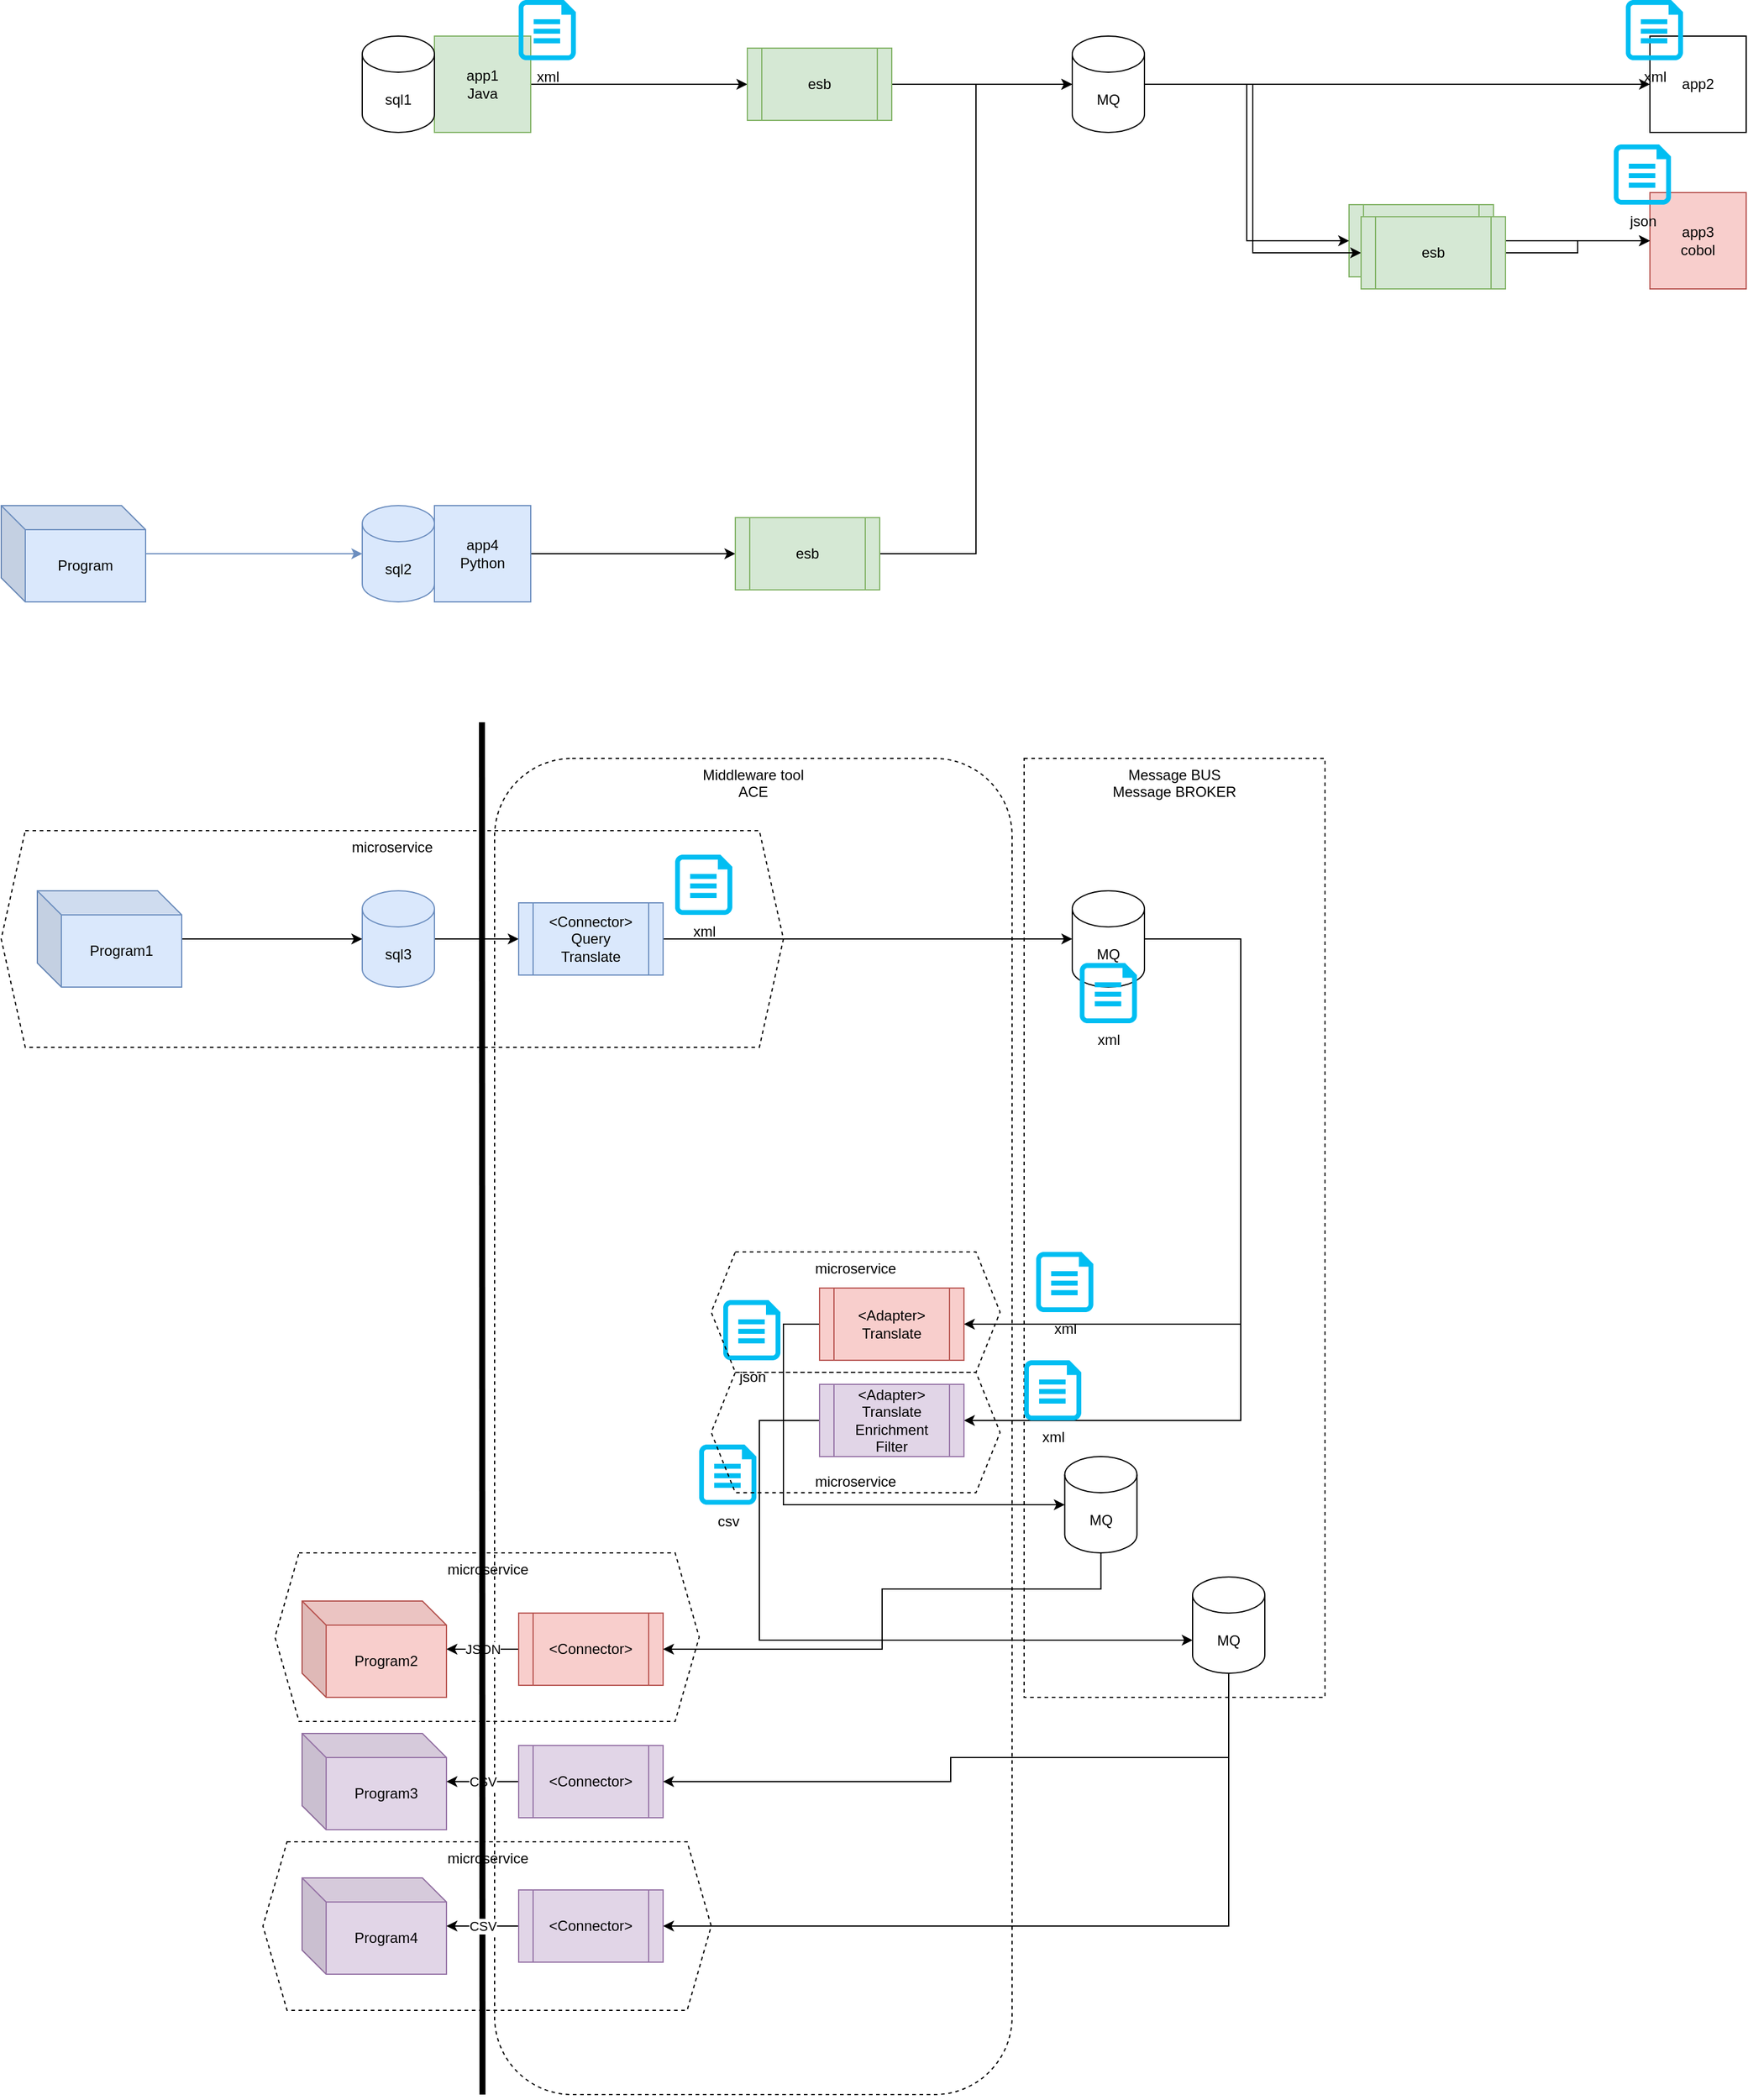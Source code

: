 <mxfile version="18.0.1" type="device" pages="2"><diagram id="Pu4Fdy_9MWhhh-E-JGAC" name="Page-1"><mxGraphModel dx="2912" dy="1217" grid="1" gridSize="10" guides="1" tooltips="1" connect="1" arrows="1" fold="1" page="1" pageScale="1" pageWidth="850" pageHeight="1100" math="0" shadow="0"><root><mxCell id="0"/><mxCell id="1" parent="0"/><mxCell id="mDsIFckHPxXgwcV-gGoP-143" value="microservice" style="shape=hexagon;perimeter=hexagonPerimeter2;whiteSpace=wrap;html=1;fixedSize=1;dashed=1;fillColor=none;verticalAlign=top;" vertex="1" parent="1"><mxGeometry x="-32.5" y="1550" width="372.5" height="140" as="geometry"/></mxCell><mxCell id="mDsIFckHPxXgwcV-gGoP-142" value="microservice" style="shape=hexagon;perimeter=hexagonPerimeter2;whiteSpace=wrap;html=1;fixedSize=1;dashed=1;fillColor=none;verticalAlign=top;" vertex="1" parent="1"><mxGeometry x="-22.5" y="1310" width="352.5" height="140" as="geometry"/></mxCell><mxCell id="mDsIFckHPxXgwcV-gGoP-141" value="microservice" style="shape=hexagon;perimeter=hexagonPerimeter2;whiteSpace=wrap;html=1;fixedSize=1;dashed=1;fillColor=none;verticalAlign=top;" vertex="1" parent="1"><mxGeometry x="-250" y="710" width="650" height="180" as="geometry"/></mxCell><mxCell id="mDsIFckHPxXgwcV-gGoP-120" value="Middleware tool&lt;br&gt;ACE" style="rounded=1;whiteSpace=wrap;html=1;dashed=1;fillColor=none;verticalAlign=top;" vertex="1" parent="1"><mxGeometry x="160" y="650" width="430" height="1110" as="geometry"/></mxCell><mxCell id="mDsIFckHPxXgwcV-gGoP-115" value="Message BUS&lt;br&gt;Message BROKER" style="rounded=0;whiteSpace=wrap;html=1;fillColor=none;dashed=1;verticalAlign=top;" vertex="1" parent="1"><mxGeometry x="600" y="650" width="250" height="780" as="geometry"/></mxCell><mxCell id="mDsIFckHPxXgwcV-gGoP-7" style="edgeStyle=orthogonalEdgeStyle;rounded=0;orthogonalLoop=1;jettySize=auto;html=1;" edge="1" parent="1" source="mDsIFckHPxXgwcV-gGoP-1" target="mDsIFckHPxXgwcV-gGoP-4"><mxGeometry relative="1" as="geometry"/></mxCell><mxCell id="mDsIFckHPxXgwcV-gGoP-1" value="app1&lt;br&gt;Java" style="whiteSpace=wrap;html=1;aspect=fixed;fillColor=#d5e8d4;strokeColor=#82b366;" vertex="1" parent="1"><mxGeometry x="110" y="50" width="80" height="80" as="geometry"/></mxCell><mxCell id="mDsIFckHPxXgwcV-gGoP-2" value="app2" style="whiteSpace=wrap;html=1;aspect=fixed;" vertex="1" parent="1"><mxGeometry x="1120" y="50" width="80" height="80" as="geometry"/></mxCell><mxCell id="mDsIFckHPxXgwcV-gGoP-3" value="app3&lt;br&gt;cobol" style="whiteSpace=wrap;html=1;aspect=fixed;fillColor=#f8cecc;strokeColor=#b85450;" vertex="1" parent="1"><mxGeometry x="1120" y="180" width="80" height="80" as="geometry"/></mxCell><mxCell id="mDsIFckHPxXgwcV-gGoP-9" style="edgeStyle=orthogonalEdgeStyle;rounded=0;orthogonalLoop=1;jettySize=auto;html=1;entryX=0;entryY=0.5;entryDx=0;entryDy=0;entryPerimeter=0;" edge="1" parent="1" source="mDsIFckHPxXgwcV-gGoP-4" target="mDsIFckHPxXgwcV-gGoP-6"><mxGeometry relative="1" as="geometry"/></mxCell><mxCell id="mDsIFckHPxXgwcV-gGoP-4" value="esb" style="shape=process;whiteSpace=wrap;html=1;backgroundOutline=1;fillColor=#d5e8d4;strokeColor=#82b366;" vertex="1" parent="1"><mxGeometry x="370" y="60" width="120" height="60" as="geometry"/></mxCell><mxCell id="mDsIFckHPxXgwcV-gGoP-12" style="edgeStyle=orthogonalEdgeStyle;rounded=0;orthogonalLoop=1;jettySize=auto;html=1;" edge="1" parent="1" source="mDsIFckHPxXgwcV-gGoP-5" target="mDsIFckHPxXgwcV-gGoP-3"><mxGeometry relative="1" as="geometry"/></mxCell><mxCell id="mDsIFckHPxXgwcV-gGoP-5" value="esb" style="shape=process;whiteSpace=wrap;html=1;backgroundOutline=1;fillColor=#d5e8d4;strokeColor=#82b366;" vertex="1" parent="1"><mxGeometry x="870" y="190" width="120" height="60" as="geometry"/></mxCell><mxCell id="mDsIFckHPxXgwcV-gGoP-10" style="edgeStyle=orthogonalEdgeStyle;rounded=0;orthogonalLoop=1;jettySize=auto;html=1;entryX=0;entryY=0.5;entryDx=0;entryDy=0;" edge="1" parent="1" source="mDsIFckHPxXgwcV-gGoP-6" target="mDsIFckHPxXgwcV-gGoP-2"><mxGeometry relative="1" as="geometry"/></mxCell><mxCell id="mDsIFckHPxXgwcV-gGoP-11" style="edgeStyle=orthogonalEdgeStyle;rounded=0;orthogonalLoop=1;jettySize=auto;html=1;entryX=0;entryY=0.5;entryDx=0;entryDy=0;" edge="1" parent="1" source="mDsIFckHPxXgwcV-gGoP-6" target="mDsIFckHPxXgwcV-gGoP-5"><mxGeometry relative="1" as="geometry"/></mxCell><mxCell id="mDsIFckHPxXgwcV-gGoP-94" style="edgeStyle=orthogonalEdgeStyle;rounded=0;orthogonalLoop=1;jettySize=auto;html=1;entryX=0;entryY=0.5;entryDx=0;entryDy=0;" edge="1" parent="1" source="mDsIFckHPxXgwcV-gGoP-6" target="mDsIFckHPxXgwcV-gGoP-93"><mxGeometry relative="1" as="geometry"/></mxCell><mxCell id="mDsIFckHPxXgwcV-gGoP-6" value="MQ" style="shape=cylinder3;whiteSpace=wrap;html=1;boundedLbl=1;backgroundOutline=1;size=15;" vertex="1" parent="1"><mxGeometry x="640" y="50" width="60" height="80" as="geometry"/></mxCell><mxCell id="mDsIFckHPxXgwcV-gGoP-13" value="xml" style="verticalLabelPosition=bottom;html=1;verticalAlign=top;align=center;strokeColor=none;fillColor=#00BEF2;shape=mxgraph.azure.cloud_services_configuration_file;pointerEvents=1;" vertex="1" parent="1"><mxGeometry x="180" y="20" width="47.5" height="50" as="geometry"/></mxCell><mxCell id="mDsIFckHPxXgwcV-gGoP-14" value="xml" style="verticalLabelPosition=bottom;html=1;verticalAlign=top;align=center;strokeColor=none;fillColor=#00BEF2;shape=mxgraph.azure.cloud_services_configuration_file;pointerEvents=1;" vertex="1" parent="1"><mxGeometry x="1100" y="20" width="47.5" height="50" as="geometry"/></mxCell><mxCell id="mDsIFckHPxXgwcV-gGoP-15" value="json" style="verticalLabelPosition=bottom;html=1;verticalAlign=top;align=center;strokeColor=none;fillColor=#00BEF2;shape=mxgraph.azure.cloud_services_configuration_file;pointerEvents=1;" vertex="1" parent="1"><mxGeometry x="1090" y="140" width="47.5" height="50" as="geometry"/></mxCell><mxCell id="mDsIFckHPxXgwcV-gGoP-16" value="sql1" style="shape=cylinder3;whiteSpace=wrap;html=1;boundedLbl=1;backgroundOutline=1;size=15;" vertex="1" parent="1"><mxGeometry x="50" y="50" width="60" height="80" as="geometry"/></mxCell><mxCell id="mDsIFckHPxXgwcV-gGoP-19" style="edgeStyle=orthogonalEdgeStyle;rounded=0;orthogonalLoop=1;jettySize=auto;html=1;entryX=0;entryY=0.5;entryDx=0;entryDy=0;entryPerimeter=0;fillColor=#dae8fc;strokeColor=#6c8ebf;" edge="1" parent="1" source="mDsIFckHPxXgwcV-gGoP-17" target="mDsIFckHPxXgwcV-gGoP-18"><mxGeometry relative="1" as="geometry"/></mxCell><mxCell id="mDsIFckHPxXgwcV-gGoP-17" value="Program" style="shape=cube;whiteSpace=wrap;html=1;boundedLbl=1;backgroundOutline=1;darkOpacity=0.05;darkOpacity2=0.1;fillColor=#dae8fc;strokeColor=#6c8ebf;" vertex="1" parent="1"><mxGeometry x="-250" y="440" width="120" height="80" as="geometry"/></mxCell><mxCell id="mDsIFckHPxXgwcV-gGoP-18" value="sql2" style="shape=cylinder3;whiteSpace=wrap;html=1;boundedLbl=1;backgroundOutline=1;size=15;fillColor=#dae8fc;strokeColor=#6c8ebf;" vertex="1" parent="1"><mxGeometry x="50" y="440" width="60" height="80" as="geometry"/></mxCell><mxCell id="mDsIFckHPxXgwcV-gGoP-91" style="edgeStyle=orthogonalEdgeStyle;rounded=0;orthogonalLoop=1;jettySize=auto;html=1;entryX=0;entryY=0.5;entryDx=0;entryDy=0;" edge="1" parent="1" source="mDsIFckHPxXgwcV-gGoP-89" target="mDsIFckHPxXgwcV-gGoP-90"><mxGeometry relative="1" as="geometry"/></mxCell><mxCell id="mDsIFckHPxXgwcV-gGoP-89" value="app4&lt;br&gt;Python" style="whiteSpace=wrap;html=1;aspect=fixed;fillColor=#dae8fc;strokeColor=#6c8ebf;" vertex="1" parent="1"><mxGeometry x="110" y="440" width="80" height="80" as="geometry"/></mxCell><mxCell id="mDsIFckHPxXgwcV-gGoP-92" style="edgeStyle=orthogonalEdgeStyle;rounded=0;orthogonalLoop=1;jettySize=auto;html=1;entryX=0;entryY=0.5;entryDx=0;entryDy=0;entryPerimeter=0;" edge="1" parent="1" source="mDsIFckHPxXgwcV-gGoP-90" target="mDsIFckHPxXgwcV-gGoP-6"><mxGeometry relative="1" as="geometry"/></mxCell><mxCell id="mDsIFckHPxXgwcV-gGoP-90" value="esb" style="shape=process;whiteSpace=wrap;html=1;backgroundOutline=1;fillColor=#d5e8d4;strokeColor=#82b366;" vertex="1" parent="1"><mxGeometry x="360" y="450" width="120" height="60" as="geometry"/></mxCell><mxCell id="mDsIFckHPxXgwcV-gGoP-95" style="edgeStyle=orthogonalEdgeStyle;rounded=0;orthogonalLoop=1;jettySize=auto;html=1;entryX=0;entryY=0.5;entryDx=0;entryDy=0;" edge="1" parent="1" source="mDsIFckHPxXgwcV-gGoP-93" target="mDsIFckHPxXgwcV-gGoP-3"><mxGeometry relative="1" as="geometry"/></mxCell><mxCell id="mDsIFckHPxXgwcV-gGoP-93" value="esb" style="shape=process;whiteSpace=wrap;html=1;backgroundOutline=1;fillColor=#d5e8d4;strokeColor=#82b366;" vertex="1" parent="1"><mxGeometry x="880" y="200" width="120" height="60" as="geometry"/></mxCell><mxCell id="mDsIFckHPxXgwcV-gGoP-105" style="edgeStyle=orthogonalEdgeStyle;rounded=0;orthogonalLoop=1;jettySize=auto;html=1;entryX=0;entryY=0.5;entryDx=0;entryDy=0;" edge="1" parent="1" source="mDsIFckHPxXgwcV-gGoP-99" target="mDsIFckHPxXgwcV-gGoP-104"><mxGeometry relative="1" as="geometry"/></mxCell><mxCell id="mDsIFckHPxXgwcV-gGoP-99" value="sql3" style="shape=cylinder3;whiteSpace=wrap;html=1;boundedLbl=1;backgroundOutline=1;size=15;fillColor=#dae8fc;strokeColor=#6c8ebf;" vertex="1" parent="1"><mxGeometry x="50" y="760" width="60" height="80" as="geometry"/></mxCell><mxCell id="mDsIFckHPxXgwcV-gGoP-101" style="edgeStyle=orthogonalEdgeStyle;rounded=0;orthogonalLoop=1;jettySize=auto;html=1;" edge="1" parent="1" source="mDsIFckHPxXgwcV-gGoP-100" target="mDsIFckHPxXgwcV-gGoP-99"><mxGeometry relative="1" as="geometry"/></mxCell><mxCell id="mDsIFckHPxXgwcV-gGoP-100" value="Program1" style="shape=cube;whiteSpace=wrap;html=1;boundedLbl=1;backgroundOutline=1;darkOpacity=0.05;darkOpacity2=0.1;fillColor=#dae8fc;strokeColor=#6c8ebf;" vertex="1" parent="1"><mxGeometry x="-220" y="760" width="120" height="80" as="geometry"/></mxCell><mxCell id="mDsIFckHPxXgwcV-gGoP-102" value="Program2" style="shape=cube;whiteSpace=wrap;html=1;boundedLbl=1;backgroundOutline=1;darkOpacity=0.05;darkOpacity2=0.1;fillColor=#f8cecc;strokeColor=#b85450;" vertex="1" parent="1"><mxGeometry y="1350" width="120" height="80" as="geometry"/></mxCell><mxCell id="mDsIFckHPxXgwcV-gGoP-103" value="Program3" style="shape=cube;whiteSpace=wrap;html=1;boundedLbl=1;backgroundOutline=1;darkOpacity=0.05;darkOpacity2=0.1;fillColor=#e1d5e7;strokeColor=#9673a6;" vertex="1" parent="1"><mxGeometry y="1460" width="120" height="80" as="geometry"/></mxCell><mxCell id="mDsIFckHPxXgwcV-gGoP-107" style="edgeStyle=orthogonalEdgeStyle;rounded=0;orthogonalLoop=1;jettySize=auto;html=1;" edge="1" parent="1" source="mDsIFckHPxXgwcV-gGoP-104" target="mDsIFckHPxXgwcV-gGoP-106"><mxGeometry relative="1" as="geometry"/></mxCell><mxCell id="mDsIFckHPxXgwcV-gGoP-104" value="&amp;lt;Connector&amp;gt;&lt;br&gt;Query&lt;br&gt;Translate" style="shape=process;whiteSpace=wrap;html=1;backgroundOutline=1;fillColor=#dae8fc;strokeColor=#6c8ebf;" vertex="1" parent="1"><mxGeometry x="180" y="770" width="120" height="60" as="geometry"/></mxCell><mxCell id="mDsIFckHPxXgwcV-gGoP-113" style="edgeStyle=orthogonalEdgeStyle;rounded=0;orthogonalLoop=1;jettySize=auto;html=1;entryX=1;entryY=0.5;entryDx=0;entryDy=0;" edge="1" parent="1" source="mDsIFckHPxXgwcV-gGoP-106" target="mDsIFckHPxXgwcV-gGoP-122"><mxGeometry relative="1" as="geometry"><Array as="points"><mxPoint x="780" y="800"/><mxPoint x="780" y="1120"/></Array></mxGeometry></mxCell><mxCell id="mDsIFckHPxXgwcV-gGoP-125" style="edgeStyle=orthogonalEdgeStyle;rounded=0;orthogonalLoop=1;jettySize=auto;html=1;strokeWidth=1;entryX=1;entryY=0.5;entryDx=0;entryDy=0;" edge="1" parent="1" source="mDsIFckHPxXgwcV-gGoP-106" target="mDsIFckHPxXgwcV-gGoP-123"><mxGeometry relative="1" as="geometry"><mxPoint x="750" y="1290" as="targetPoint"/><Array as="points"><mxPoint x="780" y="800"/><mxPoint x="780" y="1200"/></Array></mxGeometry></mxCell><mxCell id="mDsIFckHPxXgwcV-gGoP-106" value="MQ" style="shape=cylinder3;whiteSpace=wrap;html=1;boundedLbl=1;backgroundOutline=1;size=15;" vertex="1" parent="1"><mxGeometry x="640" y="760" width="60" height="80" as="geometry"/></mxCell><mxCell id="mDsIFckHPxXgwcV-gGoP-110" value="JSON" style="edgeStyle=orthogonalEdgeStyle;rounded=0;orthogonalLoop=1;jettySize=auto;html=1;" edge="1" parent="1" source="mDsIFckHPxXgwcV-gGoP-108" target="mDsIFckHPxXgwcV-gGoP-102"><mxGeometry relative="1" as="geometry"/></mxCell><mxCell id="mDsIFckHPxXgwcV-gGoP-108" value="&amp;lt;Connector&amp;gt;" style="shape=process;whiteSpace=wrap;html=1;backgroundOutline=1;fillColor=#f8cecc;strokeColor=#b85450;" vertex="1" parent="1"><mxGeometry x="180" y="1360" width="120" height="60" as="geometry"/></mxCell><mxCell id="mDsIFckHPxXgwcV-gGoP-109" value="xml" style="verticalLabelPosition=bottom;html=1;verticalAlign=top;align=center;strokeColor=none;fillColor=#00BEF2;shape=mxgraph.azure.cloud_services_configuration_file;pointerEvents=1;" vertex="1" parent="1"><mxGeometry x="310" y="730" width="47.5" height="50" as="geometry"/></mxCell><mxCell id="mDsIFckHPxXgwcV-gGoP-112" value="CSV" style="edgeStyle=orthogonalEdgeStyle;rounded=0;orthogonalLoop=1;jettySize=auto;html=1;" edge="1" parent="1" source="mDsIFckHPxXgwcV-gGoP-111" target="mDsIFckHPxXgwcV-gGoP-103"><mxGeometry relative="1" as="geometry"/></mxCell><mxCell id="mDsIFckHPxXgwcV-gGoP-111" value="&amp;lt;Connector&amp;gt;" style="shape=process;whiteSpace=wrap;html=1;backgroundOutline=1;fillColor=#e1d5e7;strokeColor=#9673a6;" vertex="1" parent="1"><mxGeometry x="180" y="1470" width="120" height="60" as="geometry"/></mxCell><mxCell id="mDsIFckHPxXgwcV-gGoP-117" value="xml" style="verticalLabelPosition=bottom;html=1;verticalAlign=top;align=center;strokeColor=none;fillColor=#00BEF2;shape=mxgraph.azure.cloud_services_configuration_file;pointerEvents=1;" vertex="1" parent="1"><mxGeometry x="646.25" y="820" width="47.5" height="50" as="geometry"/></mxCell><mxCell id="mDsIFckHPxXgwcV-gGoP-118" value="xml" style="verticalLabelPosition=bottom;html=1;verticalAlign=top;align=center;strokeColor=none;fillColor=#00BEF2;shape=mxgraph.azure.cloud_services_configuration_file;pointerEvents=1;" vertex="1" parent="1"><mxGeometry x="610" y="1060" width="47.5" height="50" as="geometry"/></mxCell><mxCell id="mDsIFckHPxXgwcV-gGoP-119" value="xml" style="verticalLabelPosition=bottom;html=1;verticalAlign=top;align=center;strokeColor=none;fillColor=#00BEF2;shape=mxgraph.azure.cloud_services_configuration_file;pointerEvents=1;" vertex="1" parent="1"><mxGeometry x="600" y="1150" width="47.5" height="50" as="geometry"/></mxCell><mxCell id="mDsIFckHPxXgwcV-gGoP-121" value="" style="endArrow=none;html=1;rounded=0;strokeWidth=5;" edge="1" parent="1"><mxGeometry width="50" height="50" relative="1" as="geometry"><mxPoint x="149.92" y="1760" as="sourcePoint"/><mxPoint x="149.5" y="620" as="targetPoint"/></mxGeometry></mxCell><mxCell id="mDsIFckHPxXgwcV-gGoP-131" style="edgeStyle=orthogonalEdgeStyle;rounded=0;orthogonalLoop=1;jettySize=auto;html=1;entryX=0;entryY=0.5;entryDx=0;entryDy=0;entryPerimeter=0;strokeWidth=1;" edge="1" parent="1" source="mDsIFckHPxXgwcV-gGoP-122" target="mDsIFckHPxXgwcV-gGoP-129"><mxGeometry relative="1" as="geometry"><Array as="points"><mxPoint x="400" y="1120"/><mxPoint x="400" y="1270"/></Array></mxGeometry></mxCell><mxCell id="mDsIFckHPxXgwcV-gGoP-122" value="&amp;lt;Adapter&amp;gt;&lt;br&gt;Translate" style="shape=process;whiteSpace=wrap;html=1;backgroundOutline=1;fillColor=#f8cecc;strokeColor=#b85450;" vertex="1" parent="1"><mxGeometry x="430" y="1090" width="120" height="60" as="geometry"/></mxCell><mxCell id="mDsIFckHPxXgwcV-gGoP-132" style="edgeStyle=orthogonalEdgeStyle;rounded=0;orthogonalLoop=1;jettySize=auto;html=1;entryX=0;entryY=0;entryDx=0;entryDy=52.5;entryPerimeter=0;strokeWidth=1;" edge="1" parent="1" source="mDsIFckHPxXgwcV-gGoP-123" target="mDsIFckHPxXgwcV-gGoP-130"><mxGeometry relative="1" as="geometry"><Array as="points"><mxPoint x="380" y="1200"/><mxPoint x="380" y="1383"/></Array></mxGeometry></mxCell><mxCell id="mDsIFckHPxXgwcV-gGoP-123" value="&amp;lt;Adapter&amp;gt;&lt;br&gt;Translate&lt;br&gt;Enrichment&lt;br&gt;Filter" style="shape=process;whiteSpace=wrap;html=1;backgroundOutline=1;fillColor=#e1d5e7;strokeColor=#9673a6;" vertex="1" parent="1"><mxGeometry x="430" y="1170" width="120" height="60" as="geometry"/></mxCell><mxCell id="mDsIFckHPxXgwcV-gGoP-135" style="edgeStyle=orthogonalEdgeStyle;rounded=0;orthogonalLoop=1;jettySize=auto;html=1;entryX=1;entryY=0.5;entryDx=0;entryDy=0;strokeWidth=1;" edge="1" parent="1" source="mDsIFckHPxXgwcV-gGoP-129" target="mDsIFckHPxXgwcV-gGoP-108"><mxGeometry relative="1" as="geometry"><Array as="points"><mxPoint x="664" y="1340"/><mxPoint x="482" y="1340"/><mxPoint x="482" y="1390"/></Array></mxGeometry></mxCell><mxCell id="mDsIFckHPxXgwcV-gGoP-129" value="MQ" style="shape=cylinder3;whiteSpace=wrap;html=1;boundedLbl=1;backgroundOutline=1;size=15;" vertex="1" parent="1"><mxGeometry x="633.75" y="1230" width="60" height="80" as="geometry"/></mxCell><mxCell id="mDsIFckHPxXgwcV-gGoP-136" style="edgeStyle=orthogonalEdgeStyle;rounded=0;orthogonalLoop=1;jettySize=auto;html=1;entryX=1;entryY=0.5;entryDx=0;entryDy=0;strokeWidth=1;" edge="1" parent="1" source="mDsIFckHPxXgwcV-gGoP-130" target="mDsIFckHPxXgwcV-gGoP-111"><mxGeometry relative="1" as="geometry"><Array as="points"><mxPoint x="770" y="1480"/><mxPoint x="539" y="1480"/><mxPoint x="539" y="1500"/></Array></mxGeometry></mxCell><mxCell id="mDsIFckHPxXgwcV-gGoP-140" style="edgeStyle=orthogonalEdgeStyle;rounded=0;orthogonalLoop=1;jettySize=auto;html=1;entryX=1;entryY=0.5;entryDx=0;entryDy=0;strokeWidth=1;" edge="1" parent="1" source="mDsIFckHPxXgwcV-gGoP-130" target="mDsIFckHPxXgwcV-gGoP-139"><mxGeometry relative="1" as="geometry"><Array as="points"><mxPoint x="770" y="1620"/></Array></mxGeometry></mxCell><mxCell id="mDsIFckHPxXgwcV-gGoP-130" value="MQ" style="shape=cylinder3;whiteSpace=wrap;html=1;boundedLbl=1;backgroundOutline=1;size=15;" vertex="1" parent="1"><mxGeometry x="740" y="1330" width="60" height="80" as="geometry"/></mxCell><mxCell id="mDsIFckHPxXgwcV-gGoP-133" value="json" style="verticalLabelPosition=bottom;html=1;verticalAlign=top;align=center;strokeColor=none;fillColor=#00BEF2;shape=mxgraph.azure.cloud_services_configuration_file;pointerEvents=1;" vertex="1" parent="1"><mxGeometry x="350" y="1100" width="47.5" height="50" as="geometry"/></mxCell><mxCell id="mDsIFckHPxXgwcV-gGoP-134" value="csv" style="verticalLabelPosition=bottom;html=1;verticalAlign=top;align=center;strokeColor=none;fillColor=#00BEF2;shape=mxgraph.azure.cloud_services_configuration_file;pointerEvents=1;" vertex="1" parent="1"><mxGeometry x="330" y="1220" width="47.5" height="50" as="geometry"/></mxCell><mxCell id="mDsIFckHPxXgwcV-gGoP-137" value="Program4" style="shape=cube;whiteSpace=wrap;html=1;boundedLbl=1;backgroundOutline=1;darkOpacity=0.05;darkOpacity2=0.1;fillColor=#e1d5e7;strokeColor=#9673a6;" vertex="1" parent="1"><mxGeometry y="1580" width="120" height="80" as="geometry"/></mxCell><mxCell id="mDsIFckHPxXgwcV-gGoP-138" value="CSV" style="edgeStyle=orthogonalEdgeStyle;rounded=0;orthogonalLoop=1;jettySize=auto;html=1;" edge="1" parent="1" source="mDsIFckHPxXgwcV-gGoP-139" target="mDsIFckHPxXgwcV-gGoP-137"><mxGeometry relative="1" as="geometry"/></mxCell><mxCell id="mDsIFckHPxXgwcV-gGoP-139" value="&amp;lt;Connector&amp;gt;" style="shape=process;whiteSpace=wrap;html=1;backgroundOutline=1;fillColor=#e1d5e7;strokeColor=#9673a6;" vertex="1" parent="1"><mxGeometry x="180" y="1590" width="120" height="60" as="geometry"/></mxCell><mxCell id="mDsIFckHPxXgwcV-gGoP-144" value="microservice" style="shape=hexagon;perimeter=hexagonPerimeter2;whiteSpace=wrap;html=1;fixedSize=1;dashed=1;fillColor=none;verticalAlign=top;" vertex="1" parent="1"><mxGeometry x="340" y="1060" width="240" height="100" as="geometry"/></mxCell><mxCell id="mDsIFckHPxXgwcV-gGoP-147" value="microservice" style="shape=hexagon;perimeter=hexagonPerimeter2;whiteSpace=wrap;html=1;fixedSize=1;dashed=1;fillColor=none;verticalAlign=bottom;" vertex="1" parent="1"><mxGeometry x="340" y="1160" width="240" height="100" as="geometry"/></mxCell></root></mxGraphModel></diagram><diagram id="DUpzrdabPKWEvl-3xTug" name="Page-2"><mxGraphModel dx="2062" dy="1217" grid="1" gridSize="10" guides="1" tooltips="1" connect="1" arrows="1" fold="1" page="1" pageScale="1" pageWidth="850" pageHeight="1100" math="0" shadow="0"><root><mxCell id="0"/><mxCell id="1" parent="0"/><mxCell id="nKzWd9Jv9SLySFkMHpp0-1" value="NODE PSAAEDIIIBTEST" style="rounded=1;whiteSpace=wrap;html=1;fillColor=none;verticalAlign=top;" vertex="1" parent="1"><mxGeometry x="130" y="20" width="440" height="790" as="geometry"/></mxCell><mxCell id="nKzWd9Jv9SLySFkMHpp0-2" value="IntegrationServers - jvm" style="rounded=1;whiteSpace=wrap;html=1;fillColor=none;verticalAlign=top;" vertex="1" parent="1"><mxGeometry x="170" y="80" width="360" height="160" as="geometry"/></mxCell><mxCell id="nKzWd9Jv9SLySFkMHpp0-3" value="IntegrationServers" style="rounded=1;whiteSpace=wrap;html=1;fillColor=none;verticalAlign=top;" vertex="1" parent="1"><mxGeometry x="170" y="250" width="360" height="160" as="geometry"/></mxCell><mxCell id="nKzWd9Jv9SLySFkMHpp0-4" value="IntegrationServers" style="rounded=1;whiteSpace=wrap;html=1;fillColor=none;verticalAlign=top;" vertex="1" parent="1"><mxGeometry x="170" y="420" width="360" height="160" as="geometry"/></mxCell><mxCell id="nKzWd9Jv9SLySFkMHpp0-5" value="IntegrationServers" style="rounded=1;whiteSpace=wrap;html=1;fillColor=none;verticalAlign=top;" vertex="1" parent="1"><mxGeometry x="170" y="590" width="360" height="200" as="geometry"/></mxCell><mxCell id="nKzWd9Jv9SLySFkMHpp0-7" value="HTTP" style="triangle;whiteSpace=wrap;html=1;fillColor=none;" vertex="1" parent="1"><mxGeometry x="100" y="30" width="60" height="80" as="geometry"/></mxCell><mxCell id="nKzWd9Jv9SLySFkMHpp0-8" value="HTTP" style="triangle;whiteSpace=wrap;html=1;fillColor=none;" vertex="1" parent="1"><mxGeometry x="150" y="130" width="60" height="80" as="geometry"/></mxCell><mxCell id="nKzWd9Jv9SLySFkMHpp0-9" value="HTTP" style="triangle;whiteSpace=wrap;html=1;fillColor=none;" vertex="1" parent="1"><mxGeometry x="150" y="300" width="60" height="80" as="geometry"/></mxCell><mxCell id="nKzWd9Jv9SLySFkMHpp0-10" value="HTTP" style="triangle;whiteSpace=wrap;html=1;fillColor=none;" vertex="1" parent="1"><mxGeometry x="150" y="460" width="60" height="80" as="geometry"/></mxCell><mxCell id="nKzWd9Jv9SLySFkMHpp0-11" value="HTTP" style="triangle;whiteSpace=wrap;html=1;fillColor=none;" vertex="1" parent="1"><mxGeometry x="150" y="630" width="60" height="80" as="geometry"/></mxCell><mxCell id="nKzWd9Jv9SLySFkMHpp0-12" value="App1" style="rounded=1;whiteSpace=wrap;html=1;fillColor=none;verticalAlign=top;" vertex="1" parent="1"><mxGeometry x="220" y="110" width="120" height="60" as="geometry"/></mxCell><mxCell id="nKzWd9Jv9SLySFkMHpp0-13" value="App2" style="rounded=1;whiteSpace=wrap;html=1;fillColor=none;verticalAlign=top;" vertex="1" parent="1"><mxGeometry x="365" y="110" width="120" height="60" as="geometry"/></mxCell><mxCell id="nKzWd9Jv9SLySFkMHpp0-14" value="App4" style="rounded=1;whiteSpace=wrap;html=1;fillColor=none;verticalAlign=top;" vertex="1" parent="1"><mxGeometry x="365" y="176" width="120" height="60" as="geometry"/></mxCell><mxCell id="nKzWd9Jv9SLySFkMHpp0-15" value="App3" style="rounded=1;whiteSpace=wrap;html=1;fillColor=none;verticalAlign=top;" vertex="1" parent="1"><mxGeometry x="220" y="170" width="120" height="60" as="geometry"/></mxCell><mxCell id="nKzWd9Jv9SLySFkMHpp0-18" value="App2" style="rounded=1;whiteSpace=wrap;html=1;fillColor=none;verticalAlign=top;" vertex="1" parent="1"><mxGeometry x="220" y="620" width="290" height="100" as="geometry"/></mxCell><mxCell id="nKzWd9Jv9SLySFkMHpp0-19" value="flow" style="shape=process;whiteSpace=wrap;html=1;backgroundOutline=1;fillColor=none;" vertex="1" parent="1"><mxGeometry x="245" y="650" width="120" height="30" as="geometry"/></mxCell><mxCell id="nKzWd9Jv9SLySFkMHpp0-20" value="flow" style="shape=process;whiteSpace=wrap;html=1;backgroundOutline=1;fillColor=none;" vertex="1" parent="1"><mxGeometry x="245" y="680" width="120" height="30" as="geometry"/></mxCell><mxCell id="nKzWd9Jv9SLySFkMHpp0-21" value="flow" style="shape=process;whiteSpace=wrap;html=1;backgroundOutline=1;fillColor=none;" vertex="1" parent="1"><mxGeometry x="365" y="650" width="120" height="30" as="geometry"/></mxCell><mxCell id="nKzWd9Jv9SLySFkMHpp0-22" value="flow" style="shape=process;whiteSpace=wrap;html=1;backgroundOutline=1;fillColor=none;" vertex="1" parent="1"><mxGeometry x="365" y="680" width="120" height="30" as="geometry"/></mxCell><mxCell id="nKzWd9Jv9SLySFkMHpp0-23" value="LIB" style="shape=process;whiteSpace=wrap;html=1;backgroundOutline=1;fillColor=none;verticalAlign=top;" vertex="1" parent="1"><mxGeometry x="189" y="112" width="30" height="120" as="geometry"/></mxCell></root></mxGraphModel></diagram></mxfile>